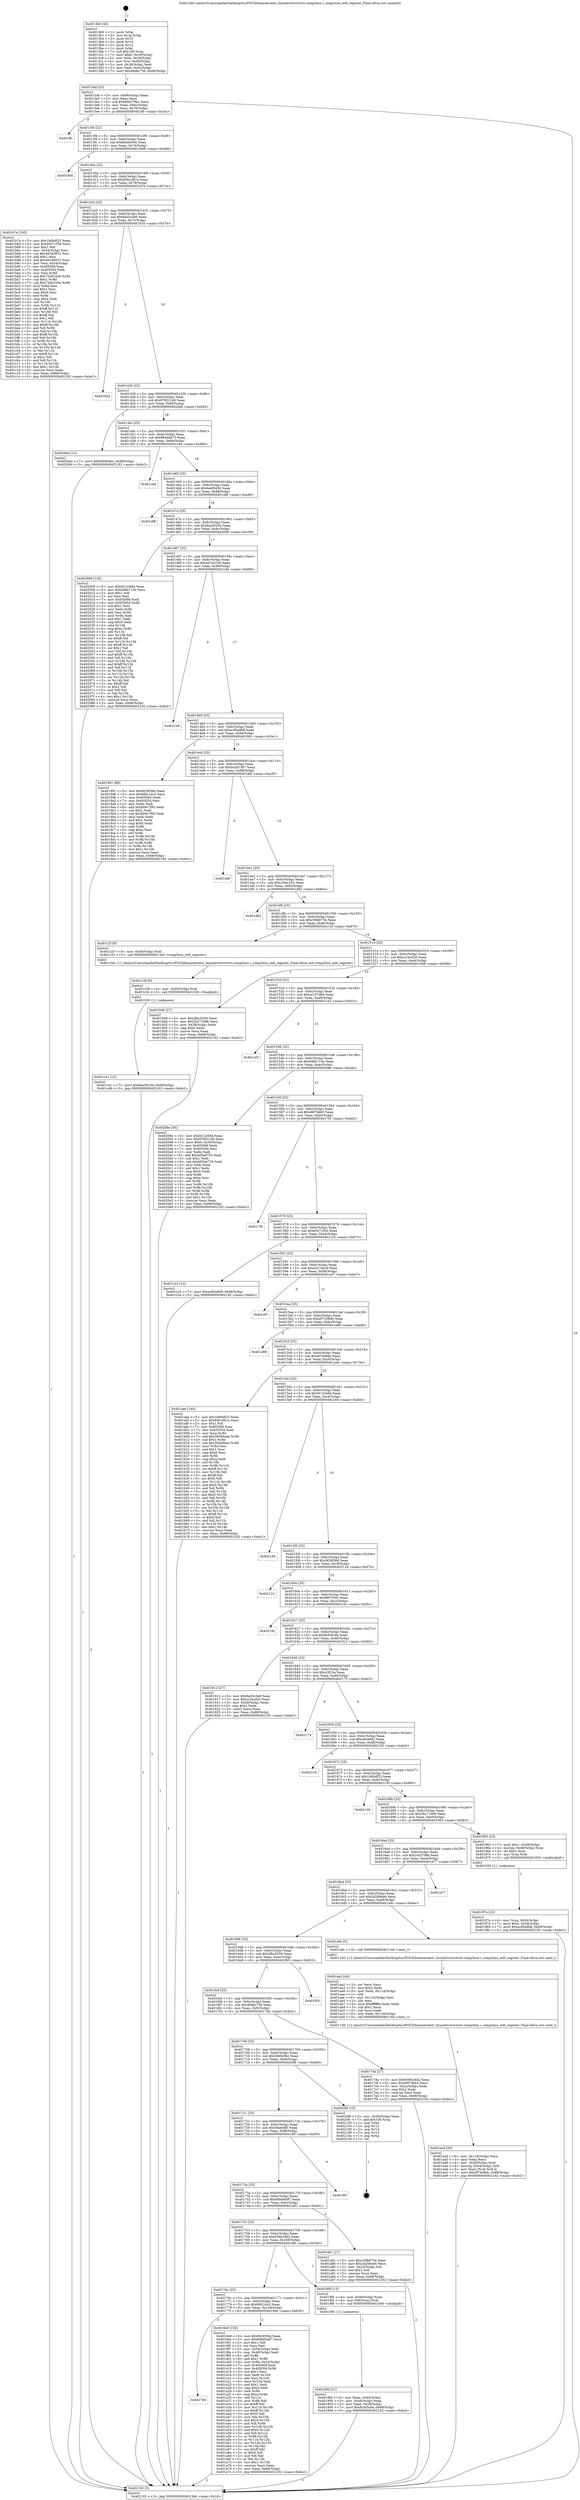 digraph "0x4013b0" {
  label = "0x4013b0 (/mnt/c/Users/mathe/Desktop/tcc/POCII/binaries/extr_linuxdriversrtcrtc-stmp3xxx.c_stmp3xxx_wdt_register_Final-ollvm.out::main(0))"
  labelloc = "t"
  node[shape=record]

  Entry [label="",width=0.3,height=0.3,shape=circle,fillcolor=black,style=filled]
  "0x4013dd" [label="{
     0x4013dd [23]\l
     | [instrs]\l
     &nbsp;&nbsp;0x4013dd \<+3\>: mov -0x68(%rbp),%eax\l
     &nbsp;&nbsp;0x4013e0 \<+2\>: mov %eax,%ecx\l
     &nbsp;&nbsp;0x4013e2 \<+6\>: sub $0x846279a1,%ecx\l
     &nbsp;&nbsp;0x4013e8 \<+3\>: mov %eax,-0x6c(%rbp)\l
     &nbsp;&nbsp;0x4013eb \<+3\>: mov %ecx,-0x70(%rbp)\l
     &nbsp;&nbsp;0x4013ee \<+6\>: je 0000000000401ffc \<main+0xc4c\>\l
  }"]
  "0x401ffc" [label="{
     0x401ffc\l
  }", style=dashed]
  "0x4013f4" [label="{
     0x4013f4 [22]\l
     | [instrs]\l
     &nbsp;&nbsp;0x4013f4 \<+5\>: jmp 00000000004013f9 \<main+0x49\>\l
     &nbsp;&nbsp;0x4013f9 \<+3\>: mov -0x6c(%rbp),%eax\l
     &nbsp;&nbsp;0x4013fc \<+5\>: sub $0x84cb650e,%eax\l
     &nbsp;&nbsp;0x401401 \<+3\>: mov %eax,-0x74(%rbp)\l
     &nbsp;&nbsp;0x401404 \<+6\>: je 0000000000401848 \<main+0x498\>\l
  }"]
  Exit [label="",width=0.3,height=0.3,shape=circle,fillcolor=black,style=filled,peripheries=2]
  "0x401848" [label="{
     0x401848\l
  }", style=dashed]
  "0x40140a" [label="{
     0x40140a [22]\l
     | [instrs]\l
     &nbsp;&nbsp;0x40140a \<+5\>: jmp 000000000040140f \<main+0x5f\>\l
     &nbsp;&nbsp;0x40140f \<+3\>: mov -0x6c(%rbp),%eax\l
     &nbsp;&nbsp;0x401412 \<+5\>: sub $0x85b1d61e,%eax\l
     &nbsp;&nbsp;0x401417 \<+3\>: mov %eax,-0x78(%rbp)\l
     &nbsp;&nbsp;0x40141a \<+6\>: je 0000000000401b7e \<main+0x7ce\>\l
  }"]
  "0x401c41" [label="{
     0x401c41 [12]\l
     | [instrs]\l
     &nbsp;&nbsp;0x401c41 \<+7\>: movl $0x9aa591b4,-0x68(%rbp)\l
     &nbsp;&nbsp;0x401c48 \<+5\>: jmp 0000000000402192 \<main+0xde2\>\l
  }"]
  "0x401b7e" [label="{
     0x401b7e [165]\l
     | [instrs]\l
     &nbsp;&nbsp;0x401b7e \<+5\>: mov $0x1b8bdf23,%eax\l
     &nbsp;&nbsp;0x401b83 \<+5\>: mov $0xe0471f54,%ecx\l
     &nbsp;&nbsp;0x401b88 \<+2\>: mov $0x1,%dl\l
     &nbsp;&nbsp;0x401b8a \<+3\>: mov -0x54(%rbp),%esi\l
     &nbsp;&nbsp;0x401b8d \<+6\>: sub $0x46340651,%esi\l
     &nbsp;&nbsp;0x401b93 \<+3\>: add $0x1,%esi\l
     &nbsp;&nbsp;0x401b96 \<+6\>: add $0x46340651,%esi\l
     &nbsp;&nbsp;0x401b9c \<+3\>: mov %esi,-0x54(%rbp)\l
     &nbsp;&nbsp;0x401b9f \<+7\>: mov 0x405068,%esi\l
     &nbsp;&nbsp;0x401ba6 \<+7\>: mov 0x405054,%edi\l
     &nbsp;&nbsp;0x401bad \<+3\>: mov %esi,%r8d\l
     &nbsp;&nbsp;0x401bb0 \<+7\>: add $0x72b01b5e,%r8d\l
     &nbsp;&nbsp;0x401bb7 \<+4\>: sub $0x1,%r8d\l
     &nbsp;&nbsp;0x401bbb \<+7\>: sub $0x72b01b5e,%r8d\l
     &nbsp;&nbsp;0x401bc2 \<+4\>: imul %r8d,%esi\l
     &nbsp;&nbsp;0x401bc6 \<+3\>: and $0x1,%esi\l
     &nbsp;&nbsp;0x401bc9 \<+3\>: cmp $0x0,%esi\l
     &nbsp;&nbsp;0x401bcc \<+4\>: sete %r9b\l
     &nbsp;&nbsp;0x401bd0 \<+3\>: cmp $0xa,%edi\l
     &nbsp;&nbsp;0x401bd3 \<+4\>: setl %r10b\l
     &nbsp;&nbsp;0x401bd7 \<+3\>: mov %r9b,%r11b\l
     &nbsp;&nbsp;0x401bda \<+4\>: xor $0xff,%r11b\l
     &nbsp;&nbsp;0x401bde \<+3\>: mov %r10b,%bl\l
     &nbsp;&nbsp;0x401be1 \<+3\>: xor $0xff,%bl\l
     &nbsp;&nbsp;0x401be4 \<+3\>: xor $0x1,%dl\l
     &nbsp;&nbsp;0x401be7 \<+3\>: mov %r11b,%r14b\l
     &nbsp;&nbsp;0x401bea \<+4\>: and $0xff,%r14b\l
     &nbsp;&nbsp;0x401bee \<+3\>: and %dl,%r9b\l
     &nbsp;&nbsp;0x401bf1 \<+3\>: mov %bl,%r15b\l
     &nbsp;&nbsp;0x401bf4 \<+4\>: and $0xff,%r15b\l
     &nbsp;&nbsp;0x401bf8 \<+3\>: and %dl,%r10b\l
     &nbsp;&nbsp;0x401bfb \<+3\>: or %r9b,%r14b\l
     &nbsp;&nbsp;0x401bfe \<+3\>: or %r10b,%r15b\l
     &nbsp;&nbsp;0x401c01 \<+3\>: xor %r15b,%r14b\l
     &nbsp;&nbsp;0x401c04 \<+3\>: or %bl,%r11b\l
     &nbsp;&nbsp;0x401c07 \<+4\>: xor $0xff,%r11b\l
     &nbsp;&nbsp;0x401c0b \<+3\>: or $0x1,%dl\l
     &nbsp;&nbsp;0x401c0e \<+3\>: and %dl,%r11b\l
     &nbsp;&nbsp;0x401c11 \<+3\>: or %r11b,%r14b\l
     &nbsp;&nbsp;0x401c14 \<+4\>: test $0x1,%r14b\l
     &nbsp;&nbsp;0x401c18 \<+3\>: cmovne %ecx,%eax\l
     &nbsp;&nbsp;0x401c1b \<+3\>: mov %eax,-0x68(%rbp)\l
     &nbsp;&nbsp;0x401c1e \<+5\>: jmp 0000000000402192 \<main+0xde2\>\l
  }"]
  "0x401420" [label="{
     0x401420 [22]\l
     | [instrs]\l
     &nbsp;&nbsp;0x401420 \<+5\>: jmp 0000000000401425 \<main+0x75\>\l
     &nbsp;&nbsp;0x401425 \<+3\>: mov -0x6c(%rbp),%eax\l
     &nbsp;&nbsp;0x401428 \<+5\>: sub $0x8a55c3e9,%eax\l
     &nbsp;&nbsp;0x40142d \<+3\>: mov %eax,-0x7c(%rbp)\l
     &nbsp;&nbsp;0x401430 \<+6\>: je 000000000040192d \<main+0x57d\>\l
  }"]
  "0x401c38" [label="{
     0x401c38 [9]\l
     | [instrs]\l
     &nbsp;&nbsp;0x401c38 \<+4\>: mov -0x50(%rbp),%rdi\l
     &nbsp;&nbsp;0x401c3c \<+5\>: call 0000000000401030 \<free@plt\>\l
     | [calls]\l
     &nbsp;&nbsp;0x401030 \{1\} (unknown)\l
  }"]
  "0x40192d" [label="{
     0x40192d\l
  }", style=dashed]
  "0x401436" [label="{
     0x401436 [22]\l
     | [instrs]\l
     &nbsp;&nbsp;0x401436 \<+5\>: jmp 000000000040143b \<main+0x8b\>\l
     &nbsp;&nbsp;0x40143b \<+3\>: mov -0x6c(%rbp),%eax\l
     &nbsp;&nbsp;0x40143e \<+5\>: sub $0x978521d0,%eax\l
     &nbsp;&nbsp;0x401443 \<+3\>: mov %eax,-0x80(%rbp)\l
     &nbsp;&nbsp;0x401446 \<+6\>: je 00000000004020ed \<main+0xd3d\>\l
  }"]
  "0x401acd" [label="{
     0x401acd [33]\l
     | [instrs]\l
     &nbsp;&nbsp;0x401acd \<+6\>: mov -0x118(%rbp),%ecx\l
     &nbsp;&nbsp;0x401ad3 \<+3\>: imul %eax,%ecx\l
     &nbsp;&nbsp;0x401ad6 \<+4\>: mov -0x50(%rbp),%rdi\l
     &nbsp;&nbsp;0x401ada \<+4\>: movslq -0x54(%rbp),%r8\l
     &nbsp;&nbsp;0x401ade \<+4\>: mov %ecx,(%rdi,%r8,4)\l
     &nbsp;&nbsp;0x401ae2 \<+7\>: movl $0xef7eb8ab,-0x68(%rbp)\l
     &nbsp;&nbsp;0x401ae9 \<+5\>: jmp 0000000000402192 \<main+0xde2\>\l
  }"]
  "0x4020ed" [label="{
     0x4020ed [12]\l
     | [instrs]\l
     &nbsp;&nbsp;0x4020ed \<+7\>: movl $0x5669c9ec,-0x68(%rbp)\l
     &nbsp;&nbsp;0x4020f4 \<+5\>: jmp 0000000000402192 \<main+0xde2\>\l
  }"]
  "0x40144c" [label="{
     0x40144c [25]\l
     | [instrs]\l
     &nbsp;&nbsp;0x40144c \<+5\>: jmp 0000000000401451 \<main+0xa1\>\l
     &nbsp;&nbsp;0x401451 \<+3\>: mov -0x6c(%rbp),%eax\l
     &nbsp;&nbsp;0x401454 \<+5\>: sub $0x984deb73,%eax\l
     &nbsp;&nbsp;0x401459 \<+6\>: mov %eax,-0x84(%rbp)\l
     &nbsp;&nbsp;0x40145f \<+6\>: je 0000000000401c4d \<main+0x89d\>\l
  }"]
  "0x401aa1" [label="{
     0x401aa1 [44]\l
     | [instrs]\l
     &nbsp;&nbsp;0x401aa1 \<+2\>: xor %ecx,%ecx\l
     &nbsp;&nbsp;0x401aa3 \<+5\>: mov $0x2,%edx\l
     &nbsp;&nbsp;0x401aa8 \<+6\>: mov %edx,-0x114(%rbp)\l
     &nbsp;&nbsp;0x401aae \<+1\>: cltd\l
     &nbsp;&nbsp;0x401aaf \<+6\>: mov -0x114(%rbp),%esi\l
     &nbsp;&nbsp;0x401ab5 \<+2\>: idiv %esi\l
     &nbsp;&nbsp;0x401ab7 \<+6\>: imul $0xfffffffe,%edx,%edx\l
     &nbsp;&nbsp;0x401abd \<+3\>: sub $0x1,%ecx\l
     &nbsp;&nbsp;0x401ac0 \<+2\>: sub %ecx,%edx\l
     &nbsp;&nbsp;0x401ac2 \<+6\>: mov %edx,-0x118(%rbp)\l
     &nbsp;&nbsp;0x401ac8 \<+5\>: call 0000000000401160 \<next_i\>\l
     | [calls]\l
     &nbsp;&nbsp;0x401160 \{1\} (/mnt/c/Users/mathe/Desktop/tcc/POCII/binaries/extr_linuxdriversrtcrtc-stmp3xxx.c_stmp3xxx_wdt_register_Final-ollvm.out::next_i)\l
  }"]
  "0x401c4d" [label="{
     0x401c4d\l
  }", style=dashed]
  "0x401465" [label="{
     0x401465 [25]\l
     | [instrs]\l
     &nbsp;&nbsp;0x401465 \<+5\>: jmp 000000000040146a \<main+0xba\>\l
     &nbsp;&nbsp;0x40146a \<+3\>: mov -0x6c(%rbp),%eax\l
     &nbsp;&nbsp;0x40146d \<+5\>: sub $0x9a6f0430,%eax\l
     &nbsp;&nbsp;0x401472 \<+6\>: mov %eax,-0x88(%rbp)\l
     &nbsp;&nbsp;0x401478 \<+6\>: je 0000000000401df8 \<main+0xa48\>\l
  }"]
  "0x401785" [label="{
     0x401785\l
  }", style=dashed]
  "0x401df8" [label="{
     0x401df8\l
  }", style=dashed]
  "0x40147e" [label="{
     0x40147e [25]\l
     | [instrs]\l
     &nbsp;&nbsp;0x40147e \<+5\>: jmp 0000000000401483 \<main+0xd3\>\l
     &nbsp;&nbsp;0x401483 \<+3\>: mov -0x6c(%rbp),%eax\l
     &nbsp;&nbsp;0x401486 \<+5\>: sub $0x9aa591b4,%eax\l
     &nbsp;&nbsp;0x40148b \<+6\>: mov %eax,-0x8c(%rbp)\l
     &nbsp;&nbsp;0x401491 \<+6\>: je 0000000000402008 \<main+0xc58\>\l
  }"]
  "0x4019e9" [label="{
     0x4019e9 [152]\l
     | [instrs]\l
     &nbsp;&nbsp;0x4019e9 \<+5\>: mov $0xf429f36d,%eax\l
     &nbsp;&nbsp;0x4019ee \<+5\>: mov $0x60b00d97,%ecx\l
     &nbsp;&nbsp;0x4019f3 \<+2\>: mov $0x1,%dl\l
     &nbsp;&nbsp;0x4019f5 \<+2\>: xor %esi,%esi\l
     &nbsp;&nbsp;0x4019f7 \<+3\>: mov -0x54(%rbp),%edi\l
     &nbsp;&nbsp;0x4019fa \<+3\>: cmp -0x48(%rbp),%edi\l
     &nbsp;&nbsp;0x4019fd \<+4\>: setl %r8b\l
     &nbsp;&nbsp;0x401a01 \<+4\>: and $0x1,%r8b\l
     &nbsp;&nbsp;0x401a05 \<+4\>: mov %r8b,-0x22(%rbp)\l
     &nbsp;&nbsp;0x401a09 \<+7\>: mov 0x405068,%edi\l
     &nbsp;&nbsp;0x401a10 \<+8\>: mov 0x405054,%r9d\l
     &nbsp;&nbsp;0x401a18 \<+3\>: sub $0x1,%esi\l
     &nbsp;&nbsp;0x401a1b \<+3\>: mov %edi,%r10d\l
     &nbsp;&nbsp;0x401a1e \<+3\>: add %esi,%r10d\l
     &nbsp;&nbsp;0x401a21 \<+4\>: imul %r10d,%edi\l
     &nbsp;&nbsp;0x401a25 \<+3\>: and $0x1,%edi\l
     &nbsp;&nbsp;0x401a28 \<+3\>: cmp $0x0,%edi\l
     &nbsp;&nbsp;0x401a2b \<+4\>: sete %r8b\l
     &nbsp;&nbsp;0x401a2f \<+4\>: cmp $0xa,%r9d\l
     &nbsp;&nbsp;0x401a33 \<+4\>: setl %r11b\l
     &nbsp;&nbsp;0x401a37 \<+3\>: mov %r8b,%bl\l
     &nbsp;&nbsp;0x401a3a \<+3\>: xor $0xff,%bl\l
     &nbsp;&nbsp;0x401a3d \<+3\>: mov %r11b,%r14b\l
     &nbsp;&nbsp;0x401a40 \<+4\>: xor $0xff,%r14b\l
     &nbsp;&nbsp;0x401a44 \<+3\>: xor $0x0,%dl\l
     &nbsp;&nbsp;0x401a47 \<+3\>: mov %bl,%r15b\l
     &nbsp;&nbsp;0x401a4a \<+4\>: and $0x0,%r15b\l
     &nbsp;&nbsp;0x401a4e \<+3\>: and %dl,%r8b\l
     &nbsp;&nbsp;0x401a51 \<+3\>: mov %r14b,%r12b\l
     &nbsp;&nbsp;0x401a54 \<+4\>: and $0x0,%r12b\l
     &nbsp;&nbsp;0x401a58 \<+3\>: and %dl,%r11b\l
     &nbsp;&nbsp;0x401a5b \<+3\>: or %r8b,%r15b\l
     &nbsp;&nbsp;0x401a5e \<+3\>: or %r11b,%r12b\l
     &nbsp;&nbsp;0x401a61 \<+3\>: xor %r12b,%r15b\l
     &nbsp;&nbsp;0x401a64 \<+3\>: or %r14b,%bl\l
     &nbsp;&nbsp;0x401a67 \<+3\>: xor $0xff,%bl\l
     &nbsp;&nbsp;0x401a6a \<+3\>: or $0x0,%dl\l
     &nbsp;&nbsp;0x401a6d \<+2\>: and %dl,%bl\l
     &nbsp;&nbsp;0x401a6f \<+3\>: or %bl,%r15b\l
     &nbsp;&nbsp;0x401a72 \<+4\>: test $0x1,%r15b\l
     &nbsp;&nbsp;0x401a76 \<+3\>: cmovne %ecx,%eax\l
     &nbsp;&nbsp;0x401a79 \<+3\>: mov %eax,-0x68(%rbp)\l
     &nbsp;&nbsp;0x401a7c \<+5\>: jmp 0000000000402192 \<main+0xde2\>\l
  }"]
  "0x402008" [label="{
     0x402008 [134]\l
     | [instrs]\l
     &nbsp;&nbsp;0x402008 \<+5\>: mov $0xf412c68d,%eax\l
     &nbsp;&nbsp;0x40200d \<+5\>: mov $0xd46b715e,%ecx\l
     &nbsp;&nbsp;0x402012 \<+2\>: mov $0x1,%dl\l
     &nbsp;&nbsp;0x402014 \<+2\>: xor %esi,%esi\l
     &nbsp;&nbsp;0x402016 \<+7\>: mov 0x405068,%edi\l
     &nbsp;&nbsp;0x40201d \<+8\>: mov 0x405054,%r8d\l
     &nbsp;&nbsp;0x402025 \<+3\>: sub $0x1,%esi\l
     &nbsp;&nbsp;0x402028 \<+3\>: mov %edi,%r9d\l
     &nbsp;&nbsp;0x40202b \<+3\>: add %esi,%r9d\l
     &nbsp;&nbsp;0x40202e \<+4\>: imul %r9d,%edi\l
     &nbsp;&nbsp;0x402032 \<+3\>: and $0x1,%edi\l
     &nbsp;&nbsp;0x402035 \<+3\>: cmp $0x0,%edi\l
     &nbsp;&nbsp;0x402038 \<+4\>: sete %r10b\l
     &nbsp;&nbsp;0x40203c \<+4\>: cmp $0xa,%r8d\l
     &nbsp;&nbsp;0x402040 \<+4\>: setl %r11b\l
     &nbsp;&nbsp;0x402044 \<+3\>: mov %r10b,%bl\l
     &nbsp;&nbsp;0x402047 \<+3\>: xor $0xff,%bl\l
     &nbsp;&nbsp;0x40204a \<+3\>: mov %r11b,%r14b\l
     &nbsp;&nbsp;0x40204d \<+4\>: xor $0xff,%r14b\l
     &nbsp;&nbsp;0x402051 \<+3\>: xor $0x1,%dl\l
     &nbsp;&nbsp;0x402054 \<+3\>: mov %bl,%r15b\l
     &nbsp;&nbsp;0x402057 \<+4\>: and $0xff,%r15b\l
     &nbsp;&nbsp;0x40205b \<+3\>: and %dl,%r10b\l
     &nbsp;&nbsp;0x40205e \<+3\>: mov %r14b,%r12b\l
     &nbsp;&nbsp;0x402061 \<+4\>: and $0xff,%r12b\l
     &nbsp;&nbsp;0x402065 \<+3\>: and %dl,%r11b\l
     &nbsp;&nbsp;0x402068 \<+3\>: or %r10b,%r15b\l
     &nbsp;&nbsp;0x40206b \<+3\>: or %r11b,%r12b\l
     &nbsp;&nbsp;0x40206e \<+3\>: xor %r12b,%r15b\l
     &nbsp;&nbsp;0x402071 \<+3\>: or %r14b,%bl\l
     &nbsp;&nbsp;0x402074 \<+3\>: xor $0xff,%bl\l
     &nbsp;&nbsp;0x402077 \<+3\>: or $0x1,%dl\l
     &nbsp;&nbsp;0x40207a \<+2\>: and %dl,%bl\l
     &nbsp;&nbsp;0x40207c \<+3\>: or %bl,%r15b\l
     &nbsp;&nbsp;0x40207f \<+4\>: test $0x1,%r15b\l
     &nbsp;&nbsp;0x402083 \<+3\>: cmovne %ecx,%eax\l
     &nbsp;&nbsp;0x402086 \<+3\>: mov %eax,-0x68(%rbp)\l
     &nbsp;&nbsp;0x402089 \<+5\>: jmp 0000000000402192 \<main+0xde2\>\l
  }"]
  "0x401497" [label="{
     0x401497 [25]\l
     | [instrs]\l
     &nbsp;&nbsp;0x401497 \<+5\>: jmp 000000000040149c \<main+0xec\>\l
     &nbsp;&nbsp;0x40149c \<+3\>: mov -0x6c(%rbp),%eax\l
     &nbsp;&nbsp;0x40149f \<+5\>: sub $0xa61bc23d,%eax\l
     &nbsp;&nbsp;0x4014a4 \<+6\>: mov %eax,-0x90(%rbp)\l
     &nbsp;&nbsp;0x4014aa \<+6\>: je 0000000000402149 \<main+0xd99\>\l
  }"]
  "0x40197a" [label="{
     0x40197a [23]\l
     | [instrs]\l
     &nbsp;&nbsp;0x40197a \<+4\>: mov %rax,-0x50(%rbp)\l
     &nbsp;&nbsp;0x40197e \<+7\>: movl $0x0,-0x54(%rbp)\l
     &nbsp;&nbsp;0x401985 \<+7\>: movl $0xac85a9b8,-0x68(%rbp)\l
     &nbsp;&nbsp;0x40198c \<+5\>: jmp 0000000000402192 \<main+0xde2\>\l
  }"]
  "0x402149" [label="{
     0x402149\l
  }", style=dashed]
  "0x4014b0" [label="{
     0x4014b0 [25]\l
     | [instrs]\l
     &nbsp;&nbsp;0x4014b0 \<+5\>: jmp 00000000004014b5 \<main+0x105\>\l
     &nbsp;&nbsp;0x4014b5 \<+3\>: mov -0x6c(%rbp),%eax\l
     &nbsp;&nbsp;0x4014b8 \<+5\>: sub $0xac85a9b8,%eax\l
     &nbsp;&nbsp;0x4014bd \<+6\>: mov %eax,-0x94(%rbp)\l
     &nbsp;&nbsp;0x4014c3 \<+6\>: je 0000000000401991 \<main+0x5e1\>\l
  }"]
  "0x4018fd" [label="{
     0x4018fd [21]\l
     | [instrs]\l
     &nbsp;&nbsp;0x4018fd \<+3\>: mov %eax,-0x44(%rbp)\l
     &nbsp;&nbsp;0x401900 \<+3\>: mov -0x44(%rbp),%eax\l
     &nbsp;&nbsp;0x401903 \<+3\>: mov %eax,-0x28(%rbp)\l
     &nbsp;&nbsp;0x401906 \<+7\>: movl $0xfe3d5c8a,-0x68(%rbp)\l
     &nbsp;&nbsp;0x40190d \<+5\>: jmp 0000000000402192 \<main+0xde2\>\l
  }"]
  "0x401991" [label="{
     0x401991 [88]\l
     | [instrs]\l
     &nbsp;&nbsp;0x401991 \<+5\>: mov $0xf429f36d,%eax\l
     &nbsp;&nbsp;0x401996 \<+5\>: mov $0x66fc1dc3,%ecx\l
     &nbsp;&nbsp;0x40199b \<+7\>: mov 0x405068,%edx\l
     &nbsp;&nbsp;0x4019a2 \<+7\>: mov 0x405054,%esi\l
     &nbsp;&nbsp;0x4019a9 \<+2\>: mov %edx,%edi\l
     &nbsp;&nbsp;0x4019ab \<+6\>: add $0x849c7f95,%edi\l
     &nbsp;&nbsp;0x4019b1 \<+3\>: sub $0x1,%edi\l
     &nbsp;&nbsp;0x4019b4 \<+6\>: sub $0x849c7f95,%edi\l
     &nbsp;&nbsp;0x4019ba \<+3\>: imul %edi,%edx\l
     &nbsp;&nbsp;0x4019bd \<+3\>: and $0x1,%edx\l
     &nbsp;&nbsp;0x4019c0 \<+3\>: cmp $0x0,%edx\l
     &nbsp;&nbsp;0x4019c3 \<+4\>: sete %r8b\l
     &nbsp;&nbsp;0x4019c7 \<+3\>: cmp $0xa,%esi\l
     &nbsp;&nbsp;0x4019ca \<+4\>: setl %r9b\l
     &nbsp;&nbsp;0x4019ce \<+3\>: mov %r8b,%r10b\l
     &nbsp;&nbsp;0x4019d1 \<+3\>: and %r9b,%r10b\l
     &nbsp;&nbsp;0x4019d4 \<+3\>: xor %r9b,%r8b\l
     &nbsp;&nbsp;0x4019d7 \<+3\>: or %r8b,%r10b\l
     &nbsp;&nbsp;0x4019da \<+4\>: test $0x1,%r10b\l
     &nbsp;&nbsp;0x4019de \<+3\>: cmovne %ecx,%eax\l
     &nbsp;&nbsp;0x4019e1 \<+3\>: mov %eax,-0x68(%rbp)\l
     &nbsp;&nbsp;0x4019e4 \<+5\>: jmp 0000000000402192 \<main+0xde2\>\l
  }"]
  "0x4014c9" [label="{
     0x4014c9 [25]\l
     | [instrs]\l
     &nbsp;&nbsp;0x4014c9 \<+5\>: jmp 00000000004014ce \<main+0x11e\>\l
     &nbsp;&nbsp;0x4014ce \<+3\>: mov -0x6c(%rbp),%eax\l
     &nbsp;&nbsp;0x4014d1 \<+5\>: sub $0xba281387,%eax\l
     &nbsp;&nbsp;0x4014d6 \<+6\>: mov %eax,-0x98(%rbp)\l
     &nbsp;&nbsp;0x4014dc \<+6\>: je 0000000000401ddf \<main+0xa2f\>\l
  }"]
  "0x40176c" [label="{
     0x40176c [25]\l
     | [instrs]\l
     &nbsp;&nbsp;0x40176c \<+5\>: jmp 0000000000401771 \<main+0x3c1\>\l
     &nbsp;&nbsp;0x401771 \<+3\>: mov -0x6c(%rbp),%eax\l
     &nbsp;&nbsp;0x401774 \<+5\>: sub $0x66fc1dc3,%eax\l
     &nbsp;&nbsp;0x401779 \<+6\>: mov %eax,-0x104(%rbp)\l
     &nbsp;&nbsp;0x40177f \<+6\>: je 00000000004019e9 \<main+0x639\>\l
  }"]
  "0x401ddf" [label="{
     0x401ddf\l
  }", style=dashed]
  "0x4014e2" [label="{
     0x4014e2 [25]\l
     | [instrs]\l
     &nbsp;&nbsp;0x4014e2 \<+5\>: jmp 00000000004014e7 \<main+0x137\>\l
     &nbsp;&nbsp;0x4014e7 \<+3\>: mov -0x6c(%rbp),%eax\l
     &nbsp;&nbsp;0x4014ea \<+5\>: sub $0xc20ec162,%eax\l
     &nbsp;&nbsp;0x4014ef \<+6\>: mov %eax,-0x9c(%rbp)\l
     &nbsp;&nbsp;0x4014f5 \<+6\>: je 0000000000401d92 \<main+0x9e2\>\l
  }"]
  "0x4018f0" [label="{
     0x4018f0 [13]\l
     | [instrs]\l
     &nbsp;&nbsp;0x4018f0 \<+4\>: mov -0x40(%rbp),%rax\l
     &nbsp;&nbsp;0x4018f4 \<+4\>: mov 0x8(%rax),%rdi\l
     &nbsp;&nbsp;0x4018f8 \<+5\>: call 0000000000401060 \<atoi@plt\>\l
     | [calls]\l
     &nbsp;&nbsp;0x401060 \{1\} (unknown)\l
  }"]
  "0x401d92" [label="{
     0x401d92\l
  }", style=dashed]
  "0x4014fb" [label="{
     0x4014fb [25]\l
     | [instrs]\l
     &nbsp;&nbsp;0x4014fb \<+5\>: jmp 0000000000401500 \<main+0x150\>\l
     &nbsp;&nbsp;0x401500 \<+3\>: mov -0x6c(%rbp),%eax\l
     &nbsp;&nbsp;0x401503 \<+5\>: sub $0xc59b8734,%eax\l
     &nbsp;&nbsp;0x401508 \<+6\>: mov %eax,-0xa0(%rbp)\l
     &nbsp;&nbsp;0x40150e \<+6\>: je 0000000000401c2f \<main+0x87f\>\l
  }"]
  "0x401753" [label="{
     0x401753 [25]\l
     | [instrs]\l
     &nbsp;&nbsp;0x401753 \<+5\>: jmp 0000000000401758 \<main+0x3a8\>\l
     &nbsp;&nbsp;0x401758 \<+3\>: mov -0x6c(%rbp),%eax\l
     &nbsp;&nbsp;0x40175b \<+5\>: sub $0x636624d2,%eax\l
     &nbsp;&nbsp;0x401760 \<+6\>: mov %eax,-0x100(%rbp)\l
     &nbsp;&nbsp;0x401766 \<+6\>: je 00000000004018f0 \<main+0x540\>\l
  }"]
  "0x401c2f" [label="{
     0x401c2f [9]\l
     | [instrs]\l
     &nbsp;&nbsp;0x401c2f \<+4\>: mov -0x50(%rbp),%rdi\l
     &nbsp;&nbsp;0x401c33 \<+5\>: call 00000000004013a0 \<stmp3xxx_wdt_register\>\l
     | [calls]\l
     &nbsp;&nbsp;0x4013a0 \{1\} (/mnt/c/Users/mathe/Desktop/tcc/POCII/binaries/extr_linuxdriversrtcrtc-stmp3xxx.c_stmp3xxx_wdt_register_Final-ollvm.out::stmp3xxx_wdt_register)\l
  }"]
  "0x401514" [label="{
     0x401514 [25]\l
     | [instrs]\l
     &nbsp;&nbsp;0x401514 \<+5\>: jmp 0000000000401519 \<main+0x169\>\l
     &nbsp;&nbsp;0x401519 \<+3\>: mov -0x6c(%rbp),%eax\l
     &nbsp;&nbsp;0x40151c \<+5\>: sub $0xcc1bcd20,%eax\l
     &nbsp;&nbsp;0x401521 \<+6\>: mov %eax,-0xa4(%rbp)\l
     &nbsp;&nbsp;0x401527 \<+6\>: je 0000000000401948 \<main+0x598\>\l
  }"]
  "0x401a81" [label="{
     0x401a81 [27]\l
     | [instrs]\l
     &nbsp;&nbsp;0x401a81 \<+5\>: mov $0xc59b8734,%eax\l
     &nbsp;&nbsp;0x401a86 \<+5\>: mov $0x2d268eb6,%ecx\l
     &nbsp;&nbsp;0x401a8b \<+3\>: mov -0x22(%rbp),%dl\l
     &nbsp;&nbsp;0x401a8e \<+3\>: test $0x1,%dl\l
     &nbsp;&nbsp;0x401a91 \<+3\>: cmovne %ecx,%eax\l
     &nbsp;&nbsp;0x401a94 \<+3\>: mov %eax,-0x68(%rbp)\l
     &nbsp;&nbsp;0x401a97 \<+5\>: jmp 0000000000402192 \<main+0xde2\>\l
  }"]
  "0x401948" [label="{
     0x401948 [27]\l
     | [instrs]\l
     &nbsp;&nbsp;0x401948 \<+5\>: mov $0x2fbc5558,%eax\l
     &nbsp;&nbsp;0x40194d \<+5\>: mov $0x2b271686,%ecx\l
     &nbsp;&nbsp;0x401952 \<+3\>: mov -0x28(%rbp),%edx\l
     &nbsp;&nbsp;0x401955 \<+3\>: cmp $0x0,%edx\l
     &nbsp;&nbsp;0x401958 \<+3\>: cmove %ecx,%eax\l
     &nbsp;&nbsp;0x40195b \<+3\>: mov %eax,-0x68(%rbp)\l
     &nbsp;&nbsp;0x40195e \<+5\>: jmp 0000000000402192 \<main+0xde2\>\l
  }"]
  "0x40152d" [label="{
     0x40152d [25]\l
     | [instrs]\l
     &nbsp;&nbsp;0x40152d \<+5\>: jmp 0000000000401532 \<main+0x182\>\l
     &nbsp;&nbsp;0x401532 \<+3\>: mov -0x6c(%rbp),%eax\l
     &nbsp;&nbsp;0x401535 \<+5\>: sub $0xcd197d84,%eax\l
     &nbsp;&nbsp;0x40153a \<+6\>: mov %eax,-0xa8(%rbp)\l
     &nbsp;&nbsp;0x401540 \<+6\>: je 0000000000401cd3 \<main+0x923\>\l
  }"]
  "0x40173a" [label="{
     0x40173a [25]\l
     | [instrs]\l
     &nbsp;&nbsp;0x40173a \<+5\>: jmp 000000000040173f \<main+0x38f\>\l
     &nbsp;&nbsp;0x40173f \<+3\>: mov -0x6c(%rbp),%eax\l
     &nbsp;&nbsp;0x401742 \<+5\>: sub $0x60b00d97,%eax\l
     &nbsp;&nbsp;0x401747 \<+6\>: mov %eax,-0xfc(%rbp)\l
     &nbsp;&nbsp;0x40174d \<+6\>: je 0000000000401a81 \<main+0x6d1\>\l
  }"]
  "0x401cd3" [label="{
     0x401cd3\l
  }", style=dashed]
  "0x401546" [label="{
     0x401546 [25]\l
     | [instrs]\l
     &nbsp;&nbsp;0x401546 \<+5\>: jmp 000000000040154b \<main+0x19b\>\l
     &nbsp;&nbsp;0x40154b \<+3\>: mov -0x6c(%rbp),%eax\l
     &nbsp;&nbsp;0x40154e \<+5\>: sub $0xd46b715e,%eax\l
     &nbsp;&nbsp;0x401553 \<+6\>: mov %eax,-0xac(%rbp)\l
     &nbsp;&nbsp;0x401559 \<+6\>: je 000000000040208e \<main+0xcde\>\l
  }"]
  "0x401f0f" [label="{
     0x401f0f\l
  }", style=dashed]
  "0x40208e" [label="{
     0x40208e [95]\l
     | [instrs]\l
     &nbsp;&nbsp;0x40208e \<+5\>: mov $0xf412c68d,%eax\l
     &nbsp;&nbsp;0x402093 \<+5\>: mov $0x978521d0,%ecx\l
     &nbsp;&nbsp;0x402098 \<+7\>: movl $0x0,-0x30(%rbp)\l
     &nbsp;&nbsp;0x40209f \<+7\>: mov 0x405068,%edx\l
     &nbsp;&nbsp;0x4020a6 \<+7\>: mov 0x405054,%esi\l
     &nbsp;&nbsp;0x4020ad \<+2\>: mov %edx,%edi\l
     &nbsp;&nbsp;0x4020af \<+6\>: add $0xb05a6725,%edi\l
     &nbsp;&nbsp;0x4020b5 \<+3\>: sub $0x1,%edi\l
     &nbsp;&nbsp;0x4020b8 \<+6\>: sub $0xb05a6725,%edi\l
     &nbsp;&nbsp;0x4020be \<+3\>: imul %edi,%edx\l
     &nbsp;&nbsp;0x4020c1 \<+3\>: and $0x1,%edx\l
     &nbsp;&nbsp;0x4020c4 \<+3\>: cmp $0x0,%edx\l
     &nbsp;&nbsp;0x4020c7 \<+4\>: sete %r8b\l
     &nbsp;&nbsp;0x4020cb \<+3\>: cmp $0xa,%esi\l
     &nbsp;&nbsp;0x4020ce \<+4\>: setl %r9b\l
     &nbsp;&nbsp;0x4020d2 \<+3\>: mov %r8b,%r10b\l
     &nbsp;&nbsp;0x4020d5 \<+3\>: and %r9b,%r10b\l
     &nbsp;&nbsp;0x4020d8 \<+3\>: xor %r9b,%r8b\l
     &nbsp;&nbsp;0x4020db \<+3\>: or %r8b,%r10b\l
     &nbsp;&nbsp;0x4020de \<+4\>: test $0x1,%r10b\l
     &nbsp;&nbsp;0x4020e2 \<+3\>: cmovne %ecx,%eax\l
     &nbsp;&nbsp;0x4020e5 \<+3\>: mov %eax,-0x68(%rbp)\l
     &nbsp;&nbsp;0x4020e8 \<+5\>: jmp 0000000000402192 \<main+0xde2\>\l
  }"]
  "0x40155f" [label="{
     0x40155f [25]\l
     | [instrs]\l
     &nbsp;&nbsp;0x40155f \<+5\>: jmp 0000000000401564 \<main+0x1b4\>\l
     &nbsp;&nbsp;0x401564 \<+3\>: mov -0x6c(%rbp),%eax\l
     &nbsp;&nbsp;0x401567 \<+5\>: sub $0xd6f74b65,%eax\l
     &nbsp;&nbsp;0x40156c \<+6\>: mov %eax,-0xb0(%rbp)\l
     &nbsp;&nbsp;0x401572 \<+6\>: je 00000000004017f5 \<main+0x445\>\l
  }"]
  "0x401721" [label="{
     0x401721 [25]\l
     | [instrs]\l
     &nbsp;&nbsp;0x401721 \<+5\>: jmp 0000000000401726 \<main+0x376\>\l
     &nbsp;&nbsp;0x401726 \<+3\>: mov -0x6c(%rbp),%eax\l
     &nbsp;&nbsp;0x401729 \<+5\>: sub $0x58abbff3,%eax\l
     &nbsp;&nbsp;0x40172e \<+6\>: mov %eax,-0xf8(%rbp)\l
     &nbsp;&nbsp;0x401734 \<+6\>: je 0000000000401f0f \<main+0xb5f\>\l
  }"]
  "0x4017f5" [label="{
     0x4017f5\l
  }", style=dashed]
  "0x401578" [label="{
     0x401578 [25]\l
     | [instrs]\l
     &nbsp;&nbsp;0x401578 \<+5\>: jmp 000000000040157d \<main+0x1cd\>\l
     &nbsp;&nbsp;0x40157d \<+3\>: mov -0x6c(%rbp),%eax\l
     &nbsp;&nbsp;0x401580 \<+5\>: sub $0xe0471f54,%eax\l
     &nbsp;&nbsp;0x401585 \<+6\>: mov %eax,-0xb4(%rbp)\l
     &nbsp;&nbsp;0x40158b \<+6\>: je 0000000000401c23 \<main+0x873\>\l
  }"]
  "0x4020f9" [label="{
     0x4020f9 [19]\l
     | [instrs]\l
     &nbsp;&nbsp;0x4020f9 \<+3\>: mov -0x30(%rbp),%eax\l
     &nbsp;&nbsp;0x4020fc \<+7\>: add $0x100,%rsp\l
     &nbsp;&nbsp;0x402103 \<+1\>: pop %rbx\l
     &nbsp;&nbsp;0x402104 \<+2\>: pop %r12\l
     &nbsp;&nbsp;0x402106 \<+2\>: pop %r14\l
     &nbsp;&nbsp;0x402108 \<+2\>: pop %r15\l
     &nbsp;&nbsp;0x40210a \<+1\>: pop %rbp\l
     &nbsp;&nbsp;0x40210b \<+1\>: ret\l
  }"]
  "0x401c23" [label="{
     0x401c23 [12]\l
     | [instrs]\l
     &nbsp;&nbsp;0x401c23 \<+7\>: movl $0xac85a9b8,-0x68(%rbp)\l
     &nbsp;&nbsp;0x401c2a \<+5\>: jmp 0000000000402192 \<main+0xde2\>\l
  }"]
  "0x401591" [label="{
     0x401591 [25]\l
     | [instrs]\l
     &nbsp;&nbsp;0x401591 \<+5\>: jmp 0000000000401596 \<main+0x1e6\>\l
     &nbsp;&nbsp;0x401596 \<+3\>: mov -0x6c(%rbp),%eax\l
     &nbsp;&nbsp;0x401599 \<+5\>: sub $0xe2a7dec8,%eax\l
     &nbsp;&nbsp;0x40159e \<+6\>: mov %eax,-0xb8(%rbp)\l
     &nbsp;&nbsp;0x4015a4 \<+6\>: je 0000000000401ef7 \<main+0xb47\>\l
  }"]
  "0x4013b0" [label="{
     0x4013b0 [45]\l
     | [instrs]\l
     &nbsp;&nbsp;0x4013b0 \<+1\>: push %rbp\l
     &nbsp;&nbsp;0x4013b1 \<+3\>: mov %rsp,%rbp\l
     &nbsp;&nbsp;0x4013b4 \<+2\>: push %r15\l
     &nbsp;&nbsp;0x4013b6 \<+2\>: push %r14\l
     &nbsp;&nbsp;0x4013b8 \<+2\>: push %r12\l
     &nbsp;&nbsp;0x4013ba \<+1\>: push %rbx\l
     &nbsp;&nbsp;0x4013bb \<+7\>: sub $0x100,%rsp\l
     &nbsp;&nbsp;0x4013c2 \<+7\>: movl $0x0,-0x30(%rbp)\l
     &nbsp;&nbsp;0x4013c9 \<+3\>: mov %edi,-0x34(%rbp)\l
     &nbsp;&nbsp;0x4013cc \<+4\>: mov %rsi,-0x40(%rbp)\l
     &nbsp;&nbsp;0x4013d0 \<+3\>: mov -0x34(%rbp),%edi\l
     &nbsp;&nbsp;0x4013d3 \<+3\>: mov %edi,-0x2c(%rbp)\l
     &nbsp;&nbsp;0x4013d6 \<+7\>: movl $0x49d6c756,-0x68(%rbp)\l
  }"]
  "0x401ef7" [label="{
     0x401ef7\l
  }", style=dashed]
  "0x4015aa" [label="{
     0x4015aa [25]\l
     | [instrs]\l
     &nbsp;&nbsp;0x4015aa \<+5\>: jmp 00000000004015af \<main+0x1ff\>\l
     &nbsp;&nbsp;0x4015af \<+3\>: mov -0x6c(%rbp),%eax\l
     &nbsp;&nbsp;0x4015b2 \<+5\>: sub $0xe97258d0,%eax\l
     &nbsp;&nbsp;0x4015b7 \<+6\>: mov %eax,-0xbc(%rbp)\l
     &nbsp;&nbsp;0x4015bd \<+6\>: je 0000000000401e88 \<main+0xad8\>\l
  }"]
  "0x402192" [label="{
     0x402192 [5]\l
     | [instrs]\l
     &nbsp;&nbsp;0x402192 \<+5\>: jmp 00000000004013dd \<main+0x2d\>\l
  }"]
  "0x401e88" [label="{
     0x401e88\l
  }", style=dashed]
  "0x4015c3" [label="{
     0x4015c3 [25]\l
     | [instrs]\l
     &nbsp;&nbsp;0x4015c3 \<+5\>: jmp 00000000004015c8 \<main+0x218\>\l
     &nbsp;&nbsp;0x4015c8 \<+3\>: mov -0x6c(%rbp),%eax\l
     &nbsp;&nbsp;0x4015cb \<+5\>: sub $0xef7eb8ab,%eax\l
     &nbsp;&nbsp;0x4015d0 \<+6\>: mov %eax,-0xc0(%rbp)\l
     &nbsp;&nbsp;0x4015d6 \<+6\>: je 0000000000401aee \<main+0x73e\>\l
  }"]
  "0x401708" [label="{
     0x401708 [25]\l
     | [instrs]\l
     &nbsp;&nbsp;0x401708 \<+5\>: jmp 000000000040170d \<main+0x35d\>\l
     &nbsp;&nbsp;0x40170d \<+3\>: mov -0x6c(%rbp),%eax\l
     &nbsp;&nbsp;0x401710 \<+5\>: sub $0x5669c9ec,%eax\l
     &nbsp;&nbsp;0x401715 \<+6\>: mov %eax,-0xf4(%rbp)\l
     &nbsp;&nbsp;0x40171b \<+6\>: je 00000000004020f9 \<main+0xd49\>\l
  }"]
  "0x401aee" [label="{
     0x401aee [144]\l
     | [instrs]\l
     &nbsp;&nbsp;0x401aee \<+5\>: mov $0x1b8bdf23,%eax\l
     &nbsp;&nbsp;0x401af3 \<+5\>: mov $0x85b1d61e,%ecx\l
     &nbsp;&nbsp;0x401af8 \<+2\>: mov $0x1,%dl\l
     &nbsp;&nbsp;0x401afa \<+7\>: mov 0x405068,%esi\l
     &nbsp;&nbsp;0x401b01 \<+7\>: mov 0x405054,%edi\l
     &nbsp;&nbsp;0x401b08 \<+3\>: mov %esi,%r8d\l
     &nbsp;&nbsp;0x401b0b \<+7\>: add $0x30d49a4e,%r8d\l
     &nbsp;&nbsp;0x401b12 \<+4\>: sub $0x1,%r8d\l
     &nbsp;&nbsp;0x401b16 \<+7\>: sub $0x30d49a4e,%r8d\l
     &nbsp;&nbsp;0x401b1d \<+4\>: imul %r8d,%esi\l
     &nbsp;&nbsp;0x401b21 \<+3\>: and $0x1,%esi\l
     &nbsp;&nbsp;0x401b24 \<+3\>: cmp $0x0,%esi\l
     &nbsp;&nbsp;0x401b27 \<+4\>: sete %r9b\l
     &nbsp;&nbsp;0x401b2b \<+3\>: cmp $0xa,%edi\l
     &nbsp;&nbsp;0x401b2e \<+4\>: setl %r10b\l
     &nbsp;&nbsp;0x401b32 \<+3\>: mov %r9b,%r11b\l
     &nbsp;&nbsp;0x401b35 \<+4\>: xor $0xff,%r11b\l
     &nbsp;&nbsp;0x401b39 \<+3\>: mov %r10b,%bl\l
     &nbsp;&nbsp;0x401b3c \<+3\>: xor $0xff,%bl\l
     &nbsp;&nbsp;0x401b3f \<+3\>: xor $0x0,%dl\l
     &nbsp;&nbsp;0x401b42 \<+3\>: mov %r11b,%r14b\l
     &nbsp;&nbsp;0x401b45 \<+4\>: and $0x0,%r14b\l
     &nbsp;&nbsp;0x401b49 \<+3\>: and %dl,%r9b\l
     &nbsp;&nbsp;0x401b4c \<+3\>: mov %bl,%r15b\l
     &nbsp;&nbsp;0x401b4f \<+4\>: and $0x0,%r15b\l
     &nbsp;&nbsp;0x401b53 \<+3\>: and %dl,%r10b\l
     &nbsp;&nbsp;0x401b56 \<+3\>: or %r9b,%r14b\l
     &nbsp;&nbsp;0x401b59 \<+3\>: or %r10b,%r15b\l
     &nbsp;&nbsp;0x401b5c \<+3\>: xor %r15b,%r14b\l
     &nbsp;&nbsp;0x401b5f \<+3\>: or %bl,%r11b\l
     &nbsp;&nbsp;0x401b62 \<+4\>: xor $0xff,%r11b\l
     &nbsp;&nbsp;0x401b66 \<+3\>: or $0x0,%dl\l
     &nbsp;&nbsp;0x401b69 \<+3\>: and %dl,%r11b\l
     &nbsp;&nbsp;0x401b6c \<+3\>: or %r11b,%r14b\l
     &nbsp;&nbsp;0x401b6f \<+4\>: test $0x1,%r14b\l
     &nbsp;&nbsp;0x401b73 \<+3\>: cmovne %ecx,%eax\l
     &nbsp;&nbsp;0x401b76 \<+3\>: mov %eax,-0x68(%rbp)\l
     &nbsp;&nbsp;0x401b79 \<+5\>: jmp 0000000000402192 \<main+0xde2\>\l
  }"]
  "0x4015dc" [label="{
     0x4015dc [25]\l
     | [instrs]\l
     &nbsp;&nbsp;0x4015dc \<+5\>: jmp 00000000004015e1 \<main+0x231\>\l
     &nbsp;&nbsp;0x4015e1 \<+3\>: mov -0x6c(%rbp),%eax\l
     &nbsp;&nbsp;0x4015e4 \<+5\>: sub $0xf412c68d,%eax\l
     &nbsp;&nbsp;0x4015e9 \<+6\>: mov %eax,-0xc4(%rbp)\l
     &nbsp;&nbsp;0x4015ef \<+6\>: je 0000000000402184 \<main+0xdd4\>\l
  }"]
  "0x4017da" [label="{
     0x4017da [27]\l
     | [instrs]\l
     &nbsp;&nbsp;0x4017da \<+5\>: mov $0x636624d2,%eax\l
     &nbsp;&nbsp;0x4017df \<+5\>: mov $0xd6f74b65,%ecx\l
     &nbsp;&nbsp;0x4017e4 \<+3\>: mov -0x2c(%rbp),%edx\l
     &nbsp;&nbsp;0x4017e7 \<+3\>: cmp $0x2,%edx\l
     &nbsp;&nbsp;0x4017ea \<+3\>: cmovne %ecx,%eax\l
     &nbsp;&nbsp;0x4017ed \<+3\>: mov %eax,-0x68(%rbp)\l
     &nbsp;&nbsp;0x4017f0 \<+5\>: jmp 0000000000402192 \<main+0xde2\>\l
  }"]
  "0x402184" [label="{
     0x402184\l
  }", style=dashed]
  "0x4015f5" [label="{
     0x4015f5 [25]\l
     | [instrs]\l
     &nbsp;&nbsp;0x4015f5 \<+5\>: jmp 00000000004015fa \<main+0x24a\>\l
     &nbsp;&nbsp;0x4015fa \<+3\>: mov -0x6c(%rbp),%eax\l
     &nbsp;&nbsp;0x4015fd \<+5\>: sub $0xf429f36d,%eax\l
     &nbsp;&nbsp;0x401602 \<+6\>: mov %eax,-0xc8(%rbp)\l
     &nbsp;&nbsp;0x401608 \<+6\>: je 0000000000402124 \<main+0xd74\>\l
  }"]
  "0x4016ef" [label="{
     0x4016ef [25]\l
     | [instrs]\l
     &nbsp;&nbsp;0x4016ef \<+5\>: jmp 00000000004016f4 \<main+0x344\>\l
     &nbsp;&nbsp;0x4016f4 \<+3\>: mov -0x6c(%rbp),%eax\l
     &nbsp;&nbsp;0x4016f7 \<+5\>: sub $0x49d6c756,%eax\l
     &nbsp;&nbsp;0x4016fc \<+6\>: mov %eax,-0xf0(%rbp)\l
     &nbsp;&nbsp;0x401702 \<+6\>: je 00000000004017da \<main+0x42a\>\l
  }"]
  "0x402124" [label="{
     0x402124\l
  }", style=dashed]
  "0x40160e" [label="{
     0x40160e [25]\l
     | [instrs]\l
     &nbsp;&nbsp;0x40160e \<+5\>: jmp 0000000000401613 \<main+0x263\>\l
     &nbsp;&nbsp;0x401613 \<+3\>: mov -0x6c(%rbp),%eax\l
     &nbsp;&nbsp;0x401616 \<+5\>: sub $0xf897f30c,%eax\l
     &nbsp;&nbsp;0x40161b \<+6\>: mov %eax,-0xcc(%rbp)\l
     &nbsp;&nbsp;0x401621 \<+6\>: je 000000000040210c \<main+0xd5c\>\l
  }"]
  "0x401f03" [label="{
     0x401f03\l
  }", style=dashed]
  "0x40210c" [label="{
     0x40210c\l
  }", style=dashed]
  "0x401627" [label="{
     0x401627 [25]\l
     | [instrs]\l
     &nbsp;&nbsp;0x401627 \<+5\>: jmp 000000000040162c \<main+0x27c\>\l
     &nbsp;&nbsp;0x40162c \<+3\>: mov -0x6c(%rbp),%eax\l
     &nbsp;&nbsp;0x40162f \<+5\>: sub $0xfe3d5c8a,%eax\l
     &nbsp;&nbsp;0x401634 \<+6\>: mov %eax,-0xd0(%rbp)\l
     &nbsp;&nbsp;0x40163a \<+6\>: je 0000000000401912 \<main+0x562\>\l
  }"]
  "0x4016d6" [label="{
     0x4016d6 [25]\l
     | [instrs]\l
     &nbsp;&nbsp;0x4016d6 \<+5\>: jmp 00000000004016db \<main+0x32b\>\l
     &nbsp;&nbsp;0x4016db \<+3\>: mov -0x6c(%rbp),%eax\l
     &nbsp;&nbsp;0x4016de \<+5\>: sub $0x2fbc5558,%eax\l
     &nbsp;&nbsp;0x4016e3 \<+6\>: mov %eax,-0xec(%rbp)\l
     &nbsp;&nbsp;0x4016e9 \<+6\>: je 0000000000401f03 \<main+0xb53\>\l
  }"]
  "0x401912" [label="{
     0x401912 [27]\l
     | [instrs]\l
     &nbsp;&nbsp;0x401912 \<+5\>: mov $0x8a55c3e9,%eax\l
     &nbsp;&nbsp;0x401917 \<+5\>: mov $0xcc1bcd20,%ecx\l
     &nbsp;&nbsp;0x40191c \<+3\>: mov -0x28(%rbp),%edx\l
     &nbsp;&nbsp;0x40191f \<+3\>: cmp $0x1,%edx\l
     &nbsp;&nbsp;0x401922 \<+3\>: cmovl %ecx,%eax\l
     &nbsp;&nbsp;0x401925 \<+3\>: mov %eax,-0x68(%rbp)\l
     &nbsp;&nbsp;0x401928 \<+5\>: jmp 0000000000402192 \<main+0xde2\>\l
  }"]
  "0x401640" [label="{
     0x401640 [25]\l
     | [instrs]\l
     &nbsp;&nbsp;0x401640 \<+5\>: jmp 0000000000401645 \<main+0x295\>\l
     &nbsp;&nbsp;0x401645 \<+3\>: mov -0x6c(%rbp),%eax\l
     &nbsp;&nbsp;0x401648 \<+5\>: sub $0x43f15e,%eax\l
     &nbsp;&nbsp;0x40164d \<+6\>: mov %eax,-0xd4(%rbp)\l
     &nbsp;&nbsp;0x401653 \<+6\>: je 0000000000402173 \<main+0xdc3\>\l
  }"]
  "0x401a9c" [label="{
     0x401a9c [5]\l
     | [instrs]\l
     &nbsp;&nbsp;0x401a9c \<+5\>: call 0000000000401160 \<next_i\>\l
     | [calls]\l
     &nbsp;&nbsp;0x401160 \{1\} (/mnt/c/Users/mathe/Desktop/tcc/POCII/binaries/extr_linuxdriversrtcrtc-stmp3xxx.c_stmp3xxx_wdt_register_Final-ollvm.out::next_i)\l
  }"]
  "0x402173" [label="{
     0x402173\l
  }", style=dashed]
  "0x401659" [label="{
     0x401659 [25]\l
     | [instrs]\l
     &nbsp;&nbsp;0x401659 \<+5\>: jmp 000000000040165e \<main+0x2ae\>\l
     &nbsp;&nbsp;0x40165e \<+3\>: mov -0x6c(%rbp),%eax\l
     &nbsp;&nbsp;0x401661 \<+5\>: sub $0xe604942,%eax\l
     &nbsp;&nbsp;0x401666 \<+6\>: mov %eax,-0xd8(%rbp)\l
     &nbsp;&nbsp;0x40166c \<+6\>: je 0000000000402155 \<main+0xda5\>\l
  }"]
  "0x4016bd" [label="{
     0x4016bd [25]\l
     | [instrs]\l
     &nbsp;&nbsp;0x4016bd \<+5\>: jmp 00000000004016c2 \<main+0x312\>\l
     &nbsp;&nbsp;0x4016c2 \<+3\>: mov -0x6c(%rbp),%eax\l
     &nbsp;&nbsp;0x4016c5 \<+5\>: sub $0x2d268eb6,%eax\l
     &nbsp;&nbsp;0x4016ca \<+6\>: mov %eax,-0xe8(%rbp)\l
     &nbsp;&nbsp;0x4016d0 \<+6\>: je 0000000000401a9c \<main+0x6ec\>\l
  }"]
  "0x402155" [label="{
     0x402155\l
  }", style=dashed]
  "0x401672" [label="{
     0x401672 [25]\l
     | [instrs]\l
     &nbsp;&nbsp;0x401672 \<+5\>: jmp 0000000000401677 \<main+0x2c7\>\l
     &nbsp;&nbsp;0x401677 \<+3\>: mov -0x6c(%rbp),%eax\l
     &nbsp;&nbsp;0x40167a \<+5\>: sub $0x1b8bdf23,%eax\l
     &nbsp;&nbsp;0x40167f \<+6\>: mov %eax,-0xdc(%rbp)\l
     &nbsp;&nbsp;0x401685 \<+6\>: je 0000000000402130 \<main+0xd80\>\l
  }"]
  "0x401d77" [label="{
     0x401d77\l
  }", style=dashed]
  "0x402130" [label="{
     0x402130\l
  }", style=dashed]
  "0x40168b" [label="{
     0x40168b [25]\l
     | [instrs]\l
     &nbsp;&nbsp;0x40168b \<+5\>: jmp 0000000000401690 \<main+0x2e0\>\l
     &nbsp;&nbsp;0x401690 \<+3\>: mov -0x6c(%rbp),%eax\l
     &nbsp;&nbsp;0x401693 \<+5\>: sub $0x2b271686,%eax\l
     &nbsp;&nbsp;0x401698 \<+6\>: mov %eax,-0xe0(%rbp)\l
     &nbsp;&nbsp;0x40169e \<+6\>: je 0000000000401963 \<main+0x5b3\>\l
  }"]
  "0x4016a4" [label="{
     0x4016a4 [25]\l
     | [instrs]\l
     &nbsp;&nbsp;0x4016a4 \<+5\>: jmp 00000000004016a9 \<main+0x2f9\>\l
     &nbsp;&nbsp;0x4016a9 \<+3\>: mov -0x6c(%rbp),%eax\l
     &nbsp;&nbsp;0x4016ac \<+5\>: sub $0x2c637d8e,%eax\l
     &nbsp;&nbsp;0x4016b1 \<+6\>: mov %eax,-0xe4(%rbp)\l
     &nbsp;&nbsp;0x4016b7 \<+6\>: je 0000000000401d77 \<main+0x9c7\>\l
  }"]
  "0x401963" [label="{
     0x401963 [23]\l
     | [instrs]\l
     &nbsp;&nbsp;0x401963 \<+7\>: movl $0x1,-0x48(%rbp)\l
     &nbsp;&nbsp;0x40196a \<+4\>: movslq -0x48(%rbp),%rax\l
     &nbsp;&nbsp;0x40196e \<+4\>: shl $0x2,%rax\l
     &nbsp;&nbsp;0x401972 \<+3\>: mov %rax,%rdi\l
     &nbsp;&nbsp;0x401975 \<+5\>: call 0000000000401050 \<malloc@plt\>\l
     | [calls]\l
     &nbsp;&nbsp;0x401050 \{1\} (unknown)\l
  }"]
  Entry -> "0x4013b0" [label=" 1"]
  "0x4013dd" -> "0x401ffc" [label=" 0"]
  "0x4013dd" -> "0x4013f4" [label=" 20"]
  "0x4020f9" -> Exit [label=" 1"]
  "0x4013f4" -> "0x401848" [label=" 0"]
  "0x4013f4" -> "0x40140a" [label=" 20"]
  "0x4020ed" -> "0x402192" [label=" 1"]
  "0x40140a" -> "0x401b7e" [label=" 1"]
  "0x40140a" -> "0x401420" [label=" 19"]
  "0x40208e" -> "0x402192" [label=" 1"]
  "0x401420" -> "0x40192d" [label=" 0"]
  "0x401420" -> "0x401436" [label=" 19"]
  "0x402008" -> "0x402192" [label=" 1"]
  "0x401436" -> "0x4020ed" [label=" 1"]
  "0x401436" -> "0x40144c" [label=" 18"]
  "0x401c41" -> "0x402192" [label=" 1"]
  "0x40144c" -> "0x401c4d" [label=" 0"]
  "0x40144c" -> "0x401465" [label=" 18"]
  "0x401c38" -> "0x401c41" [label=" 1"]
  "0x401465" -> "0x401df8" [label=" 0"]
  "0x401465" -> "0x40147e" [label=" 18"]
  "0x401c2f" -> "0x401c38" [label=" 1"]
  "0x40147e" -> "0x402008" [label=" 1"]
  "0x40147e" -> "0x401497" [label=" 17"]
  "0x401c23" -> "0x402192" [label=" 1"]
  "0x401497" -> "0x402149" [label=" 0"]
  "0x401497" -> "0x4014b0" [label=" 17"]
  "0x401aee" -> "0x402192" [label=" 1"]
  "0x4014b0" -> "0x401991" [label=" 2"]
  "0x4014b0" -> "0x4014c9" [label=" 15"]
  "0x401acd" -> "0x402192" [label=" 1"]
  "0x4014c9" -> "0x401ddf" [label=" 0"]
  "0x4014c9" -> "0x4014e2" [label=" 15"]
  "0x401aa1" -> "0x401acd" [label=" 1"]
  "0x4014e2" -> "0x401d92" [label=" 0"]
  "0x4014e2" -> "0x4014fb" [label=" 15"]
  "0x401a9c" -> "0x401aa1" [label=" 1"]
  "0x4014fb" -> "0x401c2f" [label=" 1"]
  "0x4014fb" -> "0x401514" [label=" 14"]
  "0x4019e9" -> "0x402192" [label=" 2"]
  "0x401514" -> "0x401948" [label=" 1"]
  "0x401514" -> "0x40152d" [label=" 13"]
  "0x40176c" -> "0x401785" [label=" 0"]
  "0x40152d" -> "0x401cd3" [label=" 0"]
  "0x40152d" -> "0x401546" [label=" 13"]
  "0x401b7e" -> "0x402192" [label=" 1"]
  "0x401546" -> "0x40208e" [label=" 1"]
  "0x401546" -> "0x40155f" [label=" 12"]
  "0x401991" -> "0x402192" [label=" 2"]
  "0x40155f" -> "0x4017f5" [label=" 0"]
  "0x40155f" -> "0x401578" [label=" 12"]
  "0x401963" -> "0x40197a" [label=" 1"]
  "0x401578" -> "0x401c23" [label=" 1"]
  "0x401578" -> "0x401591" [label=" 11"]
  "0x401948" -> "0x402192" [label=" 1"]
  "0x401591" -> "0x401ef7" [label=" 0"]
  "0x401591" -> "0x4015aa" [label=" 11"]
  "0x4018fd" -> "0x402192" [label=" 1"]
  "0x4015aa" -> "0x401e88" [label=" 0"]
  "0x4015aa" -> "0x4015c3" [label=" 11"]
  "0x4018f0" -> "0x4018fd" [label=" 1"]
  "0x4015c3" -> "0x401aee" [label=" 1"]
  "0x4015c3" -> "0x4015dc" [label=" 10"]
  "0x401753" -> "0x40176c" [label=" 2"]
  "0x4015dc" -> "0x402184" [label=" 0"]
  "0x4015dc" -> "0x4015f5" [label=" 10"]
  "0x401753" -> "0x4018f0" [label=" 1"]
  "0x4015f5" -> "0x402124" [label=" 0"]
  "0x4015f5" -> "0x40160e" [label=" 10"]
  "0x40173a" -> "0x401753" [label=" 3"]
  "0x40160e" -> "0x40210c" [label=" 0"]
  "0x40160e" -> "0x401627" [label=" 10"]
  "0x40173a" -> "0x401a81" [label=" 2"]
  "0x401627" -> "0x401912" [label=" 1"]
  "0x401627" -> "0x401640" [label=" 9"]
  "0x401721" -> "0x40173a" [label=" 5"]
  "0x401640" -> "0x402173" [label=" 0"]
  "0x401640" -> "0x401659" [label=" 9"]
  "0x401721" -> "0x401f0f" [label=" 0"]
  "0x401659" -> "0x402155" [label=" 0"]
  "0x401659" -> "0x401672" [label=" 9"]
  "0x401708" -> "0x401721" [label=" 5"]
  "0x401672" -> "0x402130" [label=" 0"]
  "0x401672" -> "0x40168b" [label=" 9"]
  "0x401708" -> "0x4020f9" [label=" 1"]
  "0x40168b" -> "0x401963" [label=" 1"]
  "0x40168b" -> "0x4016a4" [label=" 8"]
  "0x401912" -> "0x402192" [label=" 1"]
  "0x4016a4" -> "0x401d77" [label=" 0"]
  "0x4016a4" -> "0x4016bd" [label=" 8"]
  "0x40197a" -> "0x402192" [label=" 1"]
  "0x4016bd" -> "0x401a9c" [label=" 1"]
  "0x4016bd" -> "0x4016d6" [label=" 7"]
  "0x40176c" -> "0x4019e9" [label=" 2"]
  "0x4016d6" -> "0x401f03" [label=" 0"]
  "0x4016d6" -> "0x4016ef" [label=" 7"]
  "0x401a81" -> "0x402192" [label=" 2"]
  "0x4016ef" -> "0x4017da" [label=" 1"]
  "0x4016ef" -> "0x401708" [label=" 6"]
  "0x4017da" -> "0x402192" [label=" 1"]
  "0x4013b0" -> "0x4013dd" [label=" 1"]
  "0x402192" -> "0x4013dd" [label=" 19"]
}
